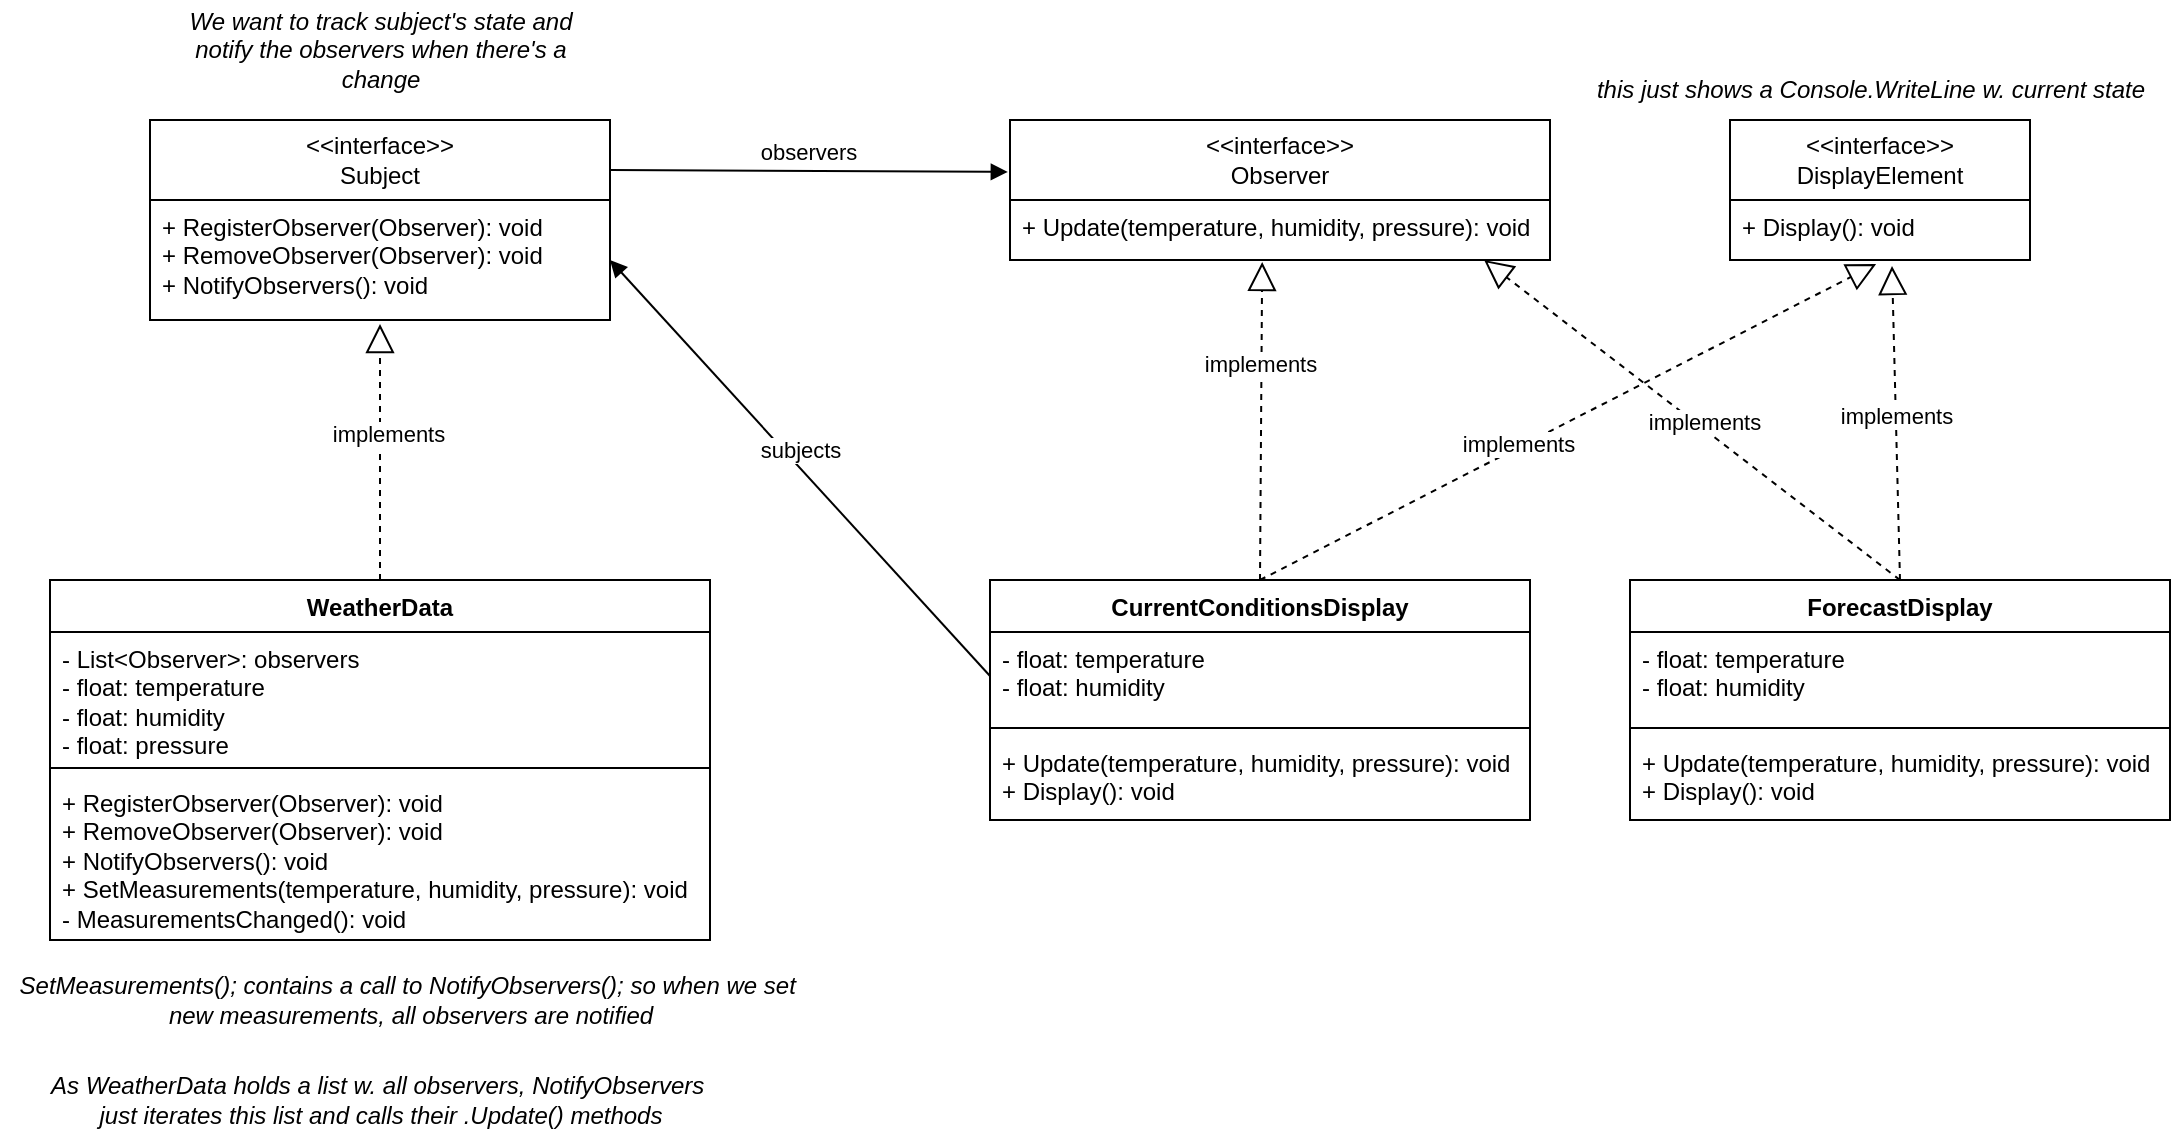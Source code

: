 <mxfile version="24.2.0" type="device">
  <diagram id="C5RBs43oDa-KdzZeNtuy" name="Page-1">
    <mxGraphModel dx="2871" dy="2273" grid="1" gridSize="10" guides="1" tooltips="1" connect="1" arrows="1" fold="1" page="1" pageScale="1" pageWidth="827" pageHeight="1169" math="0" shadow="0">
      <root>
        <mxCell id="WIyWlLk6GJQsqaUBKTNV-0" />
        <mxCell id="WIyWlLk6GJQsqaUBKTNV-1" parent="WIyWlLk6GJQsqaUBKTNV-0" />
        <mxCell id="Uh4lKBVObKtSl09vviE5-44" value="&amp;lt;&amp;lt;interface&amp;gt;&amp;gt;&lt;div&gt;Subject&lt;/div&gt;" style="swimlane;fontStyle=0;childLayout=stackLayout;horizontal=1;startSize=40;fillColor=none;horizontalStack=0;resizeParent=1;resizeParentMax=0;resizeLast=0;collapsible=1;marginBottom=0;whiteSpace=wrap;html=1;" vertex="1" parent="WIyWlLk6GJQsqaUBKTNV-1">
          <mxGeometry x="-80" y="-300" width="230" height="100" as="geometry" />
        </mxCell>
        <mxCell id="Uh4lKBVObKtSl09vviE5-45" value="+ RegisterObserver(Observer): void&lt;div&gt;+ RemoveObserver(Observer): void&lt;/div&gt;&lt;div&gt;+ NotifyObservers(): void&lt;br&gt;&lt;div&gt;&lt;br&gt;&lt;/div&gt;&lt;/div&gt;" style="text;strokeColor=none;fillColor=none;align=left;verticalAlign=top;spacingLeft=4;spacingRight=4;overflow=hidden;rotatable=0;points=[[0,0.5],[1,0.5]];portConstraint=eastwest;whiteSpace=wrap;html=1;" vertex="1" parent="Uh4lKBVObKtSl09vviE5-44">
          <mxGeometry y="40" width="230" height="60" as="geometry" />
        </mxCell>
        <mxCell id="Uh4lKBVObKtSl09vviE5-46" value="WeatherData" style="swimlane;fontStyle=1;align=center;verticalAlign=top;childLayout=stackLayout;horizontal=1;startSize=26;horizontalStack=0;resizeParent=1;resizeParentMax=0;resizeLast=0;collapsible=1;marginBottom=0;whiteSpace=wrap;html=1;" vertex="1" parent="WIyWlLk6GJQsqaUBKTNV-1">
          <mxGeometry x="-130" y="-70" width="330" height="180" as="geometry" />
        </mxCell>
        <mxCell id="Uh4lKBVObKtSl09vviE5-47" value="- List&amp;lt;Observer&amp;gt;: observers&lt;div&gt;- float: temperature&lt;/div&gt;&lt;div&gt;- float: humidity&lt;/div&gt;&lt;div&gt;- float: pressure&lt;/div&gt;" style="text;strokeColor=none;fillColor=none;align=left;verticalAlign=top;spacingLeft=4;spacingRight=4;overflow=hidden;rotatable=0;points=[[0,0.5],[1,0.5]];portConstraint=eastwest;whiteSpace=wrap;html=1;" vertex="1" parent="Uh4lKBVObKtSl09vviE5-46">
          <mxGeometry y="26" width="330" height="64" as="geometry" />
        </mxCell>
        <mxCell id="Uh4lKBVObKtSl09vviE5-48" value="" style="line;strokeWidth=1;fillColor=none;align=left;verticalAlign=middle;spacingTop=-1;spacingLeft=3;spacingRight=3;rotatable=0;labelPosition=right;points=[];portConstraint=eastwest;strokeColor=inherit;" vertex="1" parent="Uh4lKBVObKtSl09vviE5-46">
          <mxGeometry y="90" width="330" height="8" as="geometry" />
        </mxCell>
        <mxCell id="Uh4lKBVObKtSl09vviE5-49" value="+ RegisterObserver(Observer): void&lt;div&gt;+ RemoveObserver(Observer): void&lt;/div&gt;&lt;div&gt;+ NotifyObservers(): void&lt;/div&gt;&lt;div&gt;+ SetMeasurements(temperature, humidity, pressure): void&lt;/div&gt;&lt;div&gt;- MeasurementsChanged(): void&lt;/div&gt;" style="text;strokeColor=none;fillColor=none;align=left;verticalAlign=top;spacingLeft=4;spacingRight=4;overflow=hidden;rotatable=0;points=[[0,0.5],[1,0.5]];portConstraint=eastwest;whiteSpace=wrap;html=1;" vertex="1" parent="Uh4lKBVObKtSl09vviE5-46">
          <mxGeometry y="98" width="330" height="82" as="geometry" />
        </mxCell>
        <mxCell id="Uh4lKBVObKtSl09vviE5-50" value="" style="endArrow=block;dashed=1;endFill=0;endSize=12;html=1;rounded=0;exitX=0.5;exitY=0;exitDx=0;exitDy=0;entryX=0.5;entryY=1.033;entryDx=0;entryDy=0;entryPerimeter=0;" edge="1" parent="WIyWlLk6GJQsqaUBKTNV-1" source="Uh4lKBVObKtSl09vviE5-46" target="Uh4lKBVObKtSl09vviE5-45">
          <mxGeometry width="160" relative="1" as="geometry">
            <mxPoint x="740" y="160" as="sourcePoint" />
            <mxPoint x="900" y="160" as="targetPoint" />
          </mxGeometry>
        </mxCell>
        <mxCell id="Uh4lKBVObKtSl09vviE5-77" value="implements" style="edgeLabel;html=1;align=center;verticalAlign=middle;resizable=0;points=[];" vertex="1" connectable="0" parent="Uh4lKBVObKtSl09vviE5-50">
          <mxGeometry x="0.14" y="-4" relative="1" as="geometry">
            <mxPoint as="offset" />
          </mxGeometry>
        </mxCell>
        <mxCell id="Uh4lKBVObKtSl09vviE5-51" value="&lt;i&gt;We want to track subject&#39;s state and notify the observers when there&#39;s a change&lt;/i&gt;" style="text;html=1;align=center;verticalAlign=middle;whiteSpace=wrap;rounded=0;" vertex="1" parent="WIyWlLk6GJQsqaUBKTNV-1">
          <mxGeometry x="-67.5" y="-360" width="205" height="50" as="geometry" />
        </mxCell>
        <mxCell id="Uh4lKBVObKtSl09vviE5-53" value="&amp;lt;&amp;lt;interface&amp;gt;&amp;gt;&lt;div&gt;Observer&lt;/div&gt;" style="swimlane;fontStyle=0;childLayout=stackLayout;horizontal=1;startSize=40;fillColor=none;horizontalStack=0;resizeParent=1;resizeParentMax=0;resizeLast=0;collapsible=1;marginBottom=0;whiteSpace=wrap;html=1;" vertex="1" parent="WIyWlLk6GJQsqaUBKTNV-1">
          <mxGeometry x="350" y="-300" width="270" height="70" as="geometry" />
        </mxCell>
        <mxCell id="Uh4lKBVObKtSl09vviE5-54" value="+ Update(temperature, humidity, pressure): void&lt;div&gt;&lt;div&gt;&lt;br&gt;&lt;/div&gt;&lt;/div&gt;" style="text;strokeColor=none;fillColor=none;align=left;verticalAlign=top;spacingLeft=4;spacingRight=4;overflow=hidden;rotatable=0;points=[[0,0.5],[1,0.5]];portConstraint=eastwest;whiteSpace=wrap;html=1;" vertex="1" parent="Uh4lKBVObKtSl09vviE5-53">
          <mxGeometry y="40" width="270" height="30" as="geometry" />
        </mxCell>
        <mxCell id="Uh4lKBVObKtSl09vviE5-55" value="CurrentConditionsDisplay" style="swimlane;fontStyle=1;align=center;verticalAlign=top;childLayout=stackLayout;horizontal=1;startSize=26;horizontalStack=0;resizeParent=1;resizeParentMax=0;resizeLast=0;collapsible=1;marginBottom=0;whiteSpace=wrap;html=1;" vertex="1" parent="WIyWlLk6GJQsqaUBKTNV-1">
          <mxGeometry x="340" y="-70" width="270" height="120" as="geometry" />
        </mxCell>
        <mxCell id="Uh4lKBVObKtSl09vviE5-56" value="&lt;div&gt;- float: temperature&lt;/div&gt;&lt;div&gt;- float: humidity&lt;/div&gt;" style="text;strokeColor=none;fillColor=none;align=left;verticalAlign=top;spacingLeft=4;spacingRight=4;overflow=hidden;rotatable=0;points=[[0,0.5],[1,0.5]];portConstraint=eastwest;whiteSpace=wrap;html=1;" vertex="1" parent="Uh4lKBVObKtSl09vviE5-55">
          <mxGeometry y="26" width="270" height="44" as="geometry" />
        </mxCell>
        <mxCell id="Uh4lKBVObKtSl09vviE5-57" value="" style="line;strokeWidth=1;fillColor=none;align=left;verticalAlign=middle;spacingTop=-1;spacingLeft=3;spacingRight=3;rotatable=0;labelPosition=right;points=[];portConstraint=eastwest;strokeColor=inherit;" vertex="1" parent="Uh4lKBVObKtSl09vviE5-55">
          <mxGeometry y="70" width="270" height="8" as="geometry" />
        </mxCell>
        <mxCell id="Uh4lKBVObKtSl09vviE5-58" value="+ Update(temperature, humidity, pressure): void&lt;div&gt;+ Display(): void&lt;/div&gt;" style="text;strokeColor=none;fillColor=none;align=left;verticalAlign=top;spacingLeft=4;spacingRight=4;overflow=hidden;rotatable=0;points=[[0,0.5],[1,0.5]];portConstraint=eastwest;whiteSpace=wrap;html=1;" vertex="1" parent="Uh4lKBVObKtSl09vviE5-55">
          <mxGeometry y="78" width="270" height="42" as="geometry" />
        </mxCell>
        <mxCell id="Uh4lKBVObKtSl09vviE5-59" value="&amp;lt;&amp;lt;interface&amp;gt;&amp;gt;&lt;div&gt;DisplayElement&lt;/div&gt;" style="swimlane;fontStyle=0;childLayout=stackLayout;horizontal=1;startSize=40;fillColor=none;horizontalStack=0;resizeParent=1;resizeParentMax=0;resizeLast=0;collapsible=1;marginBottom=0;whiteSpace=wrap;html=1;" vertex="1" parent="WIyWlLk6GJQsqaUBKTNV-1">
          <mxGeometry x="710" y="-300" width="150" height="70" as="geometry" />
        </mxCell>
        <mxCell id="Uh4lKBVObKtSl09vviE5-60" value="+ Display(): void&lt;div&gt;&lt;div&gt;&lt;br&gt;&lt;/div&gt;&lt;/div&gt;" style="text;strokeColor=none;fillColor=none;align=left;verticalAlign=top;spacingLeft=4;spacingRight=4;overflow=hidden;rotatable=0;points=[[0,0.5],[1,0.5]];portConstraint=eastwest;whiteSpace=wrap;html=1;" vertex="1" parent="Uh4lKBVObKtSl09vviE5-59">
          <mxGeometry y="40" width="150" height="30" as="geometry" />
        </mxCell>
        <mxCell id="Uh4lKBVObKtSl09vviE5-61" value="ForecastDisplay" style="swimlane;fontStyle=1;align=center;verticalAlign=top;childLayout=stackLayout;horizontal=1;startSize=26;horizontalStack=0;resizeParent=1;resizeParentMax=0;resizeLast=0;collapsible=1;marginBottom=0;whiteSpace=wrap;html=1;" vertex="1" parent="WIyWlLk6GJQsqaUBKTNV-1">
          <mxGeometry x="660" y="-70" width="270" height="120" as="geometry" />
        </mxCell>
        <mxCell id="Uh4lKBVObKtSl09vviE5-62" value="&lt;div&gt;- float: temperature&lt;/div&gt;&lt;div&gt;- float: humidity&lt;/div&gt;" style="text;strokeColor=none;fillColor=none;align=left;verticalAlign=top;spacingLeft=4;spacingRight=4;overflow=hidden;rotatable=0;points=[[0,0.5],[1,0.5]];portConstraint=eastwest;whiteSpace=wrap;html=1;" vertex="1" parent="Uh4lKBVObKtSl09vviE5-61">
          <mxGeometry y="26" width="270" height="44" as="geometry" />
        </mxCell>
        <mxCell id="Uh4lKBVObKtSl09vviE5-63" value="" style="line;strokeWidth=1;fillColor=none;align=left;verticalAlign=middle;spacingTop=-1;spacingLeft=3;spacingRight=3;rotatable=0;labelPosition=right;points=[];portConstraint=eastwest;strokeColor=inherit;" vertex="1" parent="Uh4lKBVObKtSl09vviE5-61">
          <mxGeometry y="70" width="270" height="8" as="geometry" />
        </mxCell>
        <mxCell id="Uh4lKBVObKtSl09vviE5-64" value="+ Update(temperature, humidity, pressure): void&lt;div&gt;+ Display(): void&lt;/div&gt;" style="text;strokeColor=none;fillColor=none;align=left;verticalAlign=top;spacingLeft=4;spacingRight=4;overflow=hidden;rotatable=0;points=[[0,0.5],[1,0.5]];portConstraint=eastwest;whiteSpace=wrap;html=1;" vertex="1" parent="Uh4lKBVObKtSl09vviE5-61">
          <mxGeometry y="78" width="270" height="42" as="geometry" />
        </mxCell>
        <mxCell id="Uh4lKBVObKtSl09vviE5-69" value="" style="endArrow=block;dashed=1;endFill=0;endSize=12;html=1;rounded=0;exitX=0.5;exitY=0;exitDx=0;exitDy=0;entryX=0.467;entryY=1.033;entryDx=0;entryDy=0;entryPerimeter=0;" edge="1" parent="WIyWlLk6GJQsqaUBKTNV-1" source="Uh4lKBVObKtSl09vviE5-55" target="Uh4lKBVObKtSl09vviE5-54">
          <mxGeometry width="160" relative="1" as="geometry">
            <mxPoint x="260" y="-70" as="sourcePoint" />
            <mxPoint x="260" y="-198" as="targetPoint" />
          </mxGeometry>
        </mxCell>
        <mxCell id="Uh4lKBVObKtSl09vviE5-73" value="implements" style="edgeLabel;html=1;align=center;verticalAlign=middle;resizable=0;points=[];" vertex="1" connectable="0" parent="Uh4lKBVObKtSl09vviE5-69">
          <mxGeometry x="0.358" y="1" relative="1" as="geometry">
            <mxPoint as="offset" />
          </mxGeometry>
        </mxCell>
        <mxCell id="Uh4lKBVObKtSl09vviE5-70" value="" style="endArrow=block;dashed=1;endFill=0;endSize=12;html=1;rounded=0;exitX=0.5;exitY=0;exitDx=0;exitDy=0;entryX=0.487;entryY=1.067;entryDx=0;entryDy=0;entryPerimeter=0;" edge="1" parent="WIyWlLk6GJQsqaUBKTNV-1" source="Uh4lKBVObKtSl09vviE5-55" target="Uh4lKBVObKtSl09vviE5-60">
          <mxGeometry width="160" relative="1" as="geometry">
            <mxPoint x="-55" y="-50" as="sourcePoint" />
            <mxPoint x="-55" y="-178" as="targetPoint" />
          </mxGeometry>
        </mxCell>
        <mxCell id="Uh4lKBVObKtSl09vviE5-74" value="implements" style="edgeLabel;html=1;align=center;verticalAlign=middle;resizable=0;points=[];" vertex="1" connectable="0" parent="Uh4lKBVObKtSl09vviE5-70">
          <mxGeometry x="-0.158" y="2" relative="1" as="geometry">
            <mxPoint as="offset" />
          </mxGeometry>
        </mxCell>
        <mxCell id="Uh4lKBVObKtSl09vviE5-71" value="" style="endArrow=block;dashed=1;endFill=0;endSize=12;html=1;rounded=0;exitX=0.5;exitY=0;exitDx=0;exitDy=0;entryX=0.878;entryY=1;entryDx=0;entryDy=0;entryPerimeter=0;" edge="1" parent="WIyWlLk6GJQsqaUBKTNV-1" source="Uh4lKBVObKtSl09vviE5-61" target="Uh4lKBVObKtSl09vviE5-54">
          <mxGeometry width="160" relative="1" as="geometry">
            <mxPoint x="-45" y="-40" as="sourcePoint" />
            <mxPoint x="-45" y="-168" as="targetPoint" />
          </mxGeometry>
        </mxCell>
        <mxCell id="Uh4lKBVObKtSl09vviE5-75" value="implements" style="edgeLabel;html=1;align=center;verticalAlign=middle;resizable=0;points=[];" vertex="1" connectable="0" parent="Uh4lKBVObKtSl09vviE5-71">
          <mxGeometry x="-0.041" y="-3" relative="1" as="geometry">
            <mxPoint as="offset" />
          </mxGeometry>
        </mxCell>
        <mxCell id="Uh4lKBVObKtSl09vviE5-72" value="" style="endArrow=block;dashed=1;endFill=0;endSize=12;html=1;rounded=0;exitX=0.5;exitY=0;exitDx=0;exitDy=0;entryX=0.54;entryY=1.1;entryDx=0;entryDy=0;entryPerimeter=0;" edge="1" parent="WIyWlLk6GJQsqaUBKTNV-1" source="Uh4lKBVObKtSl09vviE5-61" target="Uh4lKBVObKtSl09vviE5-60">
          <mxGeometry width="160" relative="1" as="geometry">
            <mxPoint x="-35" y="-30" as="sourcePoint" />
            <mxPoint x="-35" y="-158" as="targetPoint" />
          </mxGeometry>
        </mxCell>
        <mxCell id="Uh4lKBVObKtSl09vviE5-76" value="implements" style="edgeLabel;html=1;align=center;verticalAlign=middle;resizable=0;points=[];" vertex="1" connectable="0" parent="Uh4lKBVObKtSl09vviE5-72">
          <mxGeometry x="0.045" relative="1" as="geometry">
            <mxPoint as="offset" />
          </mxGeometry>
        </mxCell>
        <mxCell id="Uh4lKBVObKtSl09vviE5-78" value="observers" style="html=1;verticalAlign=bottom;endArrow=block;curved=0;rounded=0;exitX=1;exitY=0.25;exitDx=0;exitDy=0;entryX=-0.004;entryY=0.371;entryDx=0;entryDy=0;entryPerimeter=0;" edge="1" parent="WIyWlLk6GJQsqaUBKTNV-1" source="Uh4lKBVObKtSl09vviE5-44" target="Uh4lKBVObKtSl09vviE5-53">
          <mxGeometry x="-0.0" width="80" relative="1" as="geometry">
            <mxPoint x="140" y="-280" as="sourcePoint" />
            <mxPoint x="220" y="-280" as="targetPoint" />
            <mxPoint as="offset" />
          </mxGeometry>
        </mxCell>
        <mxCell id="Uh4lKBVObKtSl09vviE5-79" value="subjects" style="html=1;verticalAlign=bottom;endArrow=block;curved=0;rounded=0;exitX=0;exitY=0.5;exitDx=0;exitDy=0;entryX=1;entryY=0.5;entryDx=0;entryDy=0;" edge="1" parent="WIyWlLk6GJQsqaUBKTNV-1" source="Uh4lKBVObKtSl09vviE5-56" target="Uh4lKBVObKtSl09vviE5-45">
          <mxGeometry x="-0.0" width="80" relative="1" as="geometry">
            <mxPoint x="50" y="-265" as="sourcePoint" />
            <mxPoint x="360" y="-272" as="targetPoint" />
            <mxPoint as="offset" />
          </mxGeometry>
        </mxCell>
        <mxCell id="Uh4lKBVObKtSl09vviE5-83" value="&lt;i&gt;this just shows a Console.WriteLine w. current state&lt;/i&gt;" style="text;html=1;align=center;verticalAlign=middle;resizable=0;points=[];autosize=1;strokeColor=none;fillColor=none;" vertex="1" parent="WIyWlLk6GJQsqaUBKTNV-1">
          <mxGeometry x="630" y="-330" width="300" height="30" as="geometry" />
        </mxCell>
        <mxCell id="Uh4lKBVObKtSl09vviE5-84" value="&lt;i&gt;SetMeasurements(); contains a call to NotifyObservers(); so when we set&amp;nbsp;&lt;/i&gt;&lt;div&gt;&lt;i&gt;new measurements, all observers are notified&lt;/i&gt;&lt;/div&gt;" style="text;html=1;align=center;verticalAlign=middle;resizable=0;points=[];autosize=1;strokeColor=none;fillColor=none;" vertex="1" parent="WIyWlLk6GJQsqaUBKTNV-1">
          <mxGeometry x="-155" y="120" width="410" height="40" as="geometry" />
        </mxCell>
        <mxCell id="Uh4lKBVObKtSl09vviE5-85" value="&lt;i&gt;As WeatherData holds a list w. all observers, NotifyObservers&amp;nbsp;&lt;/i&gt;&lt;div&gt;&lt;i&gt;just iterates this list and calls their .Update() methods&lt;/i&gt;&lt;/div&gt;" style="text;html=1;align=center;verticalAlign=middle;resizable=0;points=[];autosize=1;strokeColor=none;fillColor=none;" vertex="1" parent="WIyWlLk6GJQsqaUBKTNV-1">
          <mxGeometry x="-140" y="170" width="350" height="40" as="geometry" />
        </mxCell>
      </root>
    </mxGraphModel>
  </diagram>
</mxfile>
